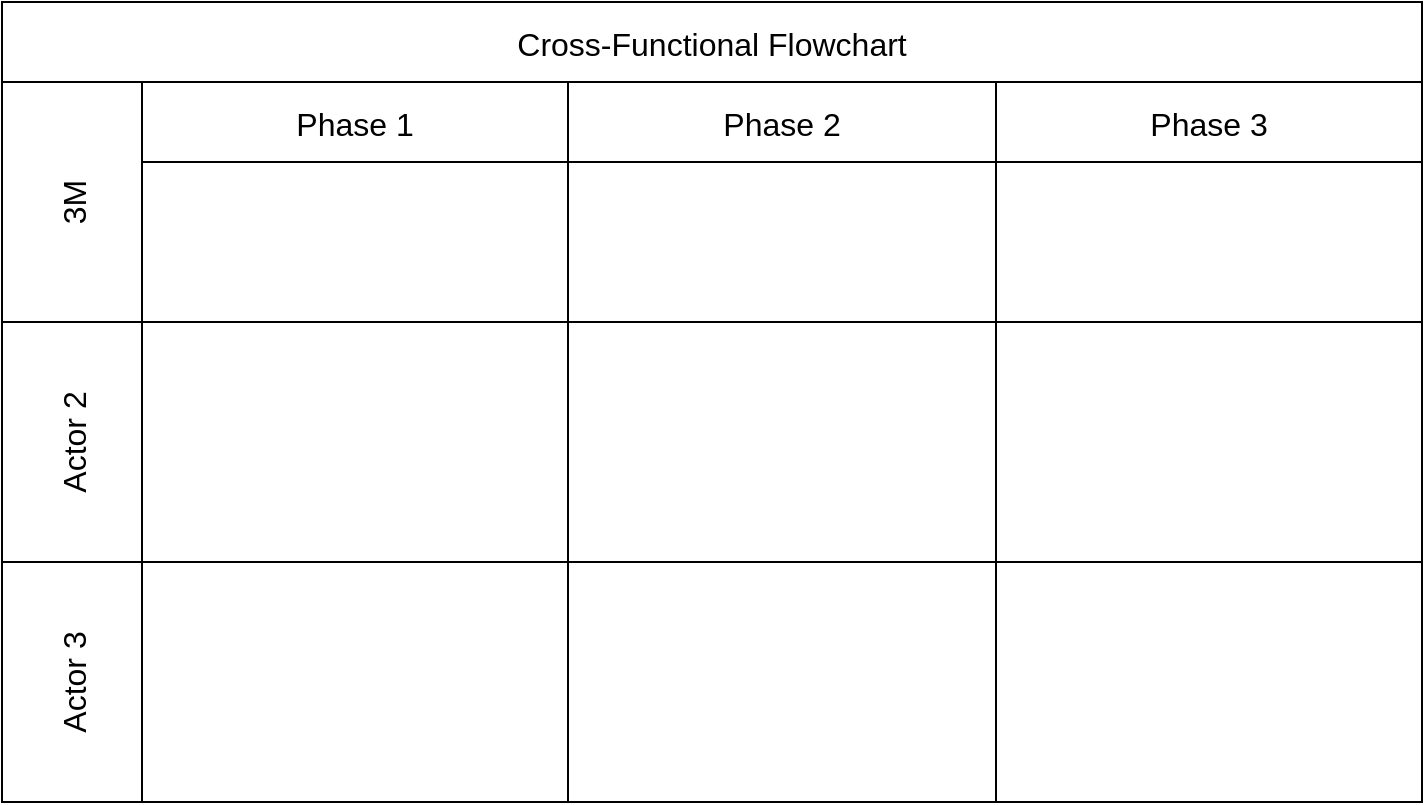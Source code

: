 <mxfile version="26.0.12">
  <diagram name="第 1 页" id="i02lX-reSmvsCsqtOAH-">
    <mxGraphModel dx="1517" dy="713" grid="1" gridSize="10" guides="1" tooltips="1" connect="1" arrows="1" fold="1" page="1" pageScale="1" pageWidth="850" pageHeight="1100" math="0" shadow="0">
      <root>
        <mxCell id="0" />
        <mxCell id="1" parent="0" />
        <mxCell id="JK0NK2xelWc1TdL6eIik-1" value="Cross-Functional Flowchart" style="shape=table;childLayout=tableLayout;startSize=40;collapsible=0;recursiveResize=0;expand=0;fontSize=16;" vertex="1" parent="1">
          <mxGeometry x="40" y="80" width="710" height="400" as="geometry" />
        </mxCell>
        <mxCell id="JK0NK2xelWc1TdL6eIik-2" value="3M" style="shape=tableRow;horizontal=0;swimlaneHead=0;swimlaneBody=0;top=0;left=0;strokeColor=inherit;bottom=0;right=0;dropTarget=0;fontStyle=0;fillColor=none;points=[[0,0.5],[1,0.5]];portConstraint=eastwest;startSize=70;collapsible=0;recursiveResize=0;expand=0;fontSize=16;" vertex="1" parent="JK0NK2xelWc1TdL6eIik-1">
          <mxGeometry y="40" width="710" height="120" as="geometry" />
        </mxCell>
        <mxCell id="JK0NK2xelWc1TdL6eIik-3" value="Phase 1" style="swimlane;swimlaneHead=0;swimlaneBody=0;fontStyle=0;strokeColor=inherit;connectable=0;fillColor=none;startSize=40;collapsible=0;recursiveResize=0;expand=0;fontSize=16;" vertex="1" parent="JK0NK2xelWc1TdL6eIik-2">
          <mxGeometry x="70" width="213" height="120" as="geometry">
            <mxRectangle width="213" height="120" as="alternateBounds" />
          </mxGeometry>
        </mxCell>
        <mxCell id="JK0NK2xelWc1TdL6eIik-4" value="Phase 2" style="swimlane;swimlaneHead=0;swimlaneBody=0;fontStyle=0;strokeColor=inherit;connectable=0;fillColor=none;startSize=40;collapsible=0;recursiveResize=0;expand=0;fontSize=16;" vertex="1" parent="JK0NK2xelWc1TdL6eIik-2">
          <mxGeometry x="283" width="214" height="120" as="geometry">
            <mxRectangle width="214" height="120" as="alternateBounds" />
          </mxGeometry>
        </mxCell>
        <mxCell id="JK0NK2xelWc1TdL6eIik-5" value="Phase 3" style="swimlane;swimlaneHead=0;swimlaneBody=0;fontStyle=0;strokeColor=inherit;connectable=0;fillColor=none;startSize=40;collapsible=0;recursiveResize=0;expand=0;fontSize=16;" vertex="1" parent="JK0NK2xelWc1TdL6eIik-2">
          <mxGeometry x="497" width="213" height="120" as="geometry">
            <mxRectangle width="213" height="120" as="alternateBounds" />
          </mxGeometry>
        </mxCell>
        <mxCell id="JK0NK2xelWc1TdL6eIik-6" value="Actor 2" style="shape=tableRow;horizontal=0;swimlaneHead=0;swimlaneBody=0;top=0;left=0;strokeColor=inherit;bottom=0;right=0;dropTarget=0;fontStyle=0;fillColor=none;points=[[0,0.5],[1,0.5]];portConstraint=eastwest;startSize=70;collapsible=0;recursiveResize=0;expand=0;fontSize=16;" vertex="1" parent="JK0NK2xelWc1TdL6eIik-1">
          <mxGeometry y="160" width="710" height="120" as="geometry" />
        </mxCell>
        <mxCell id="JK0NK2xelWc1TdL6eIik-7" value="" style="swimlane;swimlaneHead=0;swimlaneBody=0;fontStyle=0;connectable=0;strokeColor=inherit;fillColor=none;startSize=0;collapsible=0;recursiveResize=0;expand=0;fontSize=16;" vertex="1" parent="JK0NK2xelWc1TdL6eIik-6">
          <mxGeometry x="70" width="213" height="120" as="geometry">
            <mxRectangle width="213" height="120" as="alternateBounds" />
          </mxGeometry>
        </mxCell>
        <mxCell id="JK0NK2xelWc1TdL6eIik-8" value="" style="swimlane;swimlaneHead=0;swimlaneBody=0;fontStyle=0;connectable=0;strokeColor=inherit;fillColor=none;startSize=0;collapsible=0;recursiveResize=0;expand=0;fontSize=16;" vertex="1" parent="JK0NK2xelWc1TdL6eIik-6">
          <mxGeometry x="283" width="214" height="120" as="geometry">
            <mxRectangle width="214" height="120" as="alternateBounds" />
          </mxGeometry>
        </mxCell>
        <mxCell id="JK0NK2xelWc1TdL6eIik-9" value="" style="swimlane;swimlaneHead=0;swimlaneBody=0;fontStyle=0;connectable=0;strokeColor=inherit;fillColor=none;startSize=0;collapsible=0;recursiveResize=0;expand=0;fontSize=16;" vertex="1" parent="JK0NK2xelWc1TdL6eIik-6">
          <mxGeometry x="497" width="213" height="120" as="geometry">
            <mxRectangle width="213" height="120" as="alternateBounds" />
          </mxGeometry>
        </mxCell>
        <mxCell id="JK0NK2xelWc1TdL6eIik-10" value="Actor 3" style="shape=tableRow;horizontal=0;swimlaneHead=0;swimlaneBody=0;top=0;left=0;strokeColor=inherit;bottom=0;right=0;dropTarget=0;fontStyle=0;fillColor=none;points=[[0,0.5],[1,0.5]];portConstraint=eastwest;startSize=70;collapsible=0;recursiveResize=0;expand=0;fontSize=16;" vertex="1" parent="JK0NK2xelWc1TdL6eIik-1">
          <mxGeometry y="280" width="710" height="120" as="geometry" />
        </mxCell>
        <mxCell id="JK0NK2xelWc1TdL6eIik-11" value="" style="swimlane;swimlaneHead=0;swimlaneBody=0;fontStyle=0;connectable=0;strokeColor=inherit;fillColor=none;startSize=0;collapsible=0;recursiveResize=0;expand=0;fontSize=16;" vertex="1" parent="JK0NK2xelWc1TdL6eIik-10">
          <mxGeometry x="70" width="213" height="120" as="geometry">
            <mxRectangle width="213" height="120" as="alternateBounds" />
          </mxGeometry>
        </mxCell>
        <mxCell id="JK0NK2xelWc1TdL6eIik-12" value="" style="swimlane;swimlaneHead=0;swimlaneBody=0;fontStyle=0;connectable=0;strokeColor=inherit;fillColor=none;startSize=0;collapsible=0;recursiveResize=0;expand=0;fontSize=16;" vertex="1" parent="JK0NK2xelWc1TdL6eIik-10">
          <mxGeometry x="283" width="214" height="120" as="geometry">
            <mxRectangle width="214" height="120" as="alternateBounds" />
          </mxGeometry>
        </mxCell>
        <mxCell id="JK0NK2xelWc1TdL6eIik-13" value="" style="swimlane;swimlaneHead=0;swimlaneBody=0;fontStyle=0;connectable=0;strokeColor=inherit;fillColor=none;startSize=0;collapsible=0;recursiveResize=0;expand=0;fontSize=16;" vertex="1" parent="JK0NK2xelWc1TdL6eIik-10">
          <mxGeometry x="497" width="213" height="120" as="geometry">
            <mxRectangle width="213" height="120" as="alternateBounds" />
          </mxGeometry>
        </mxCell>
      </root>
    </mxGraphModel>
  </diagram>
</mxfile>
